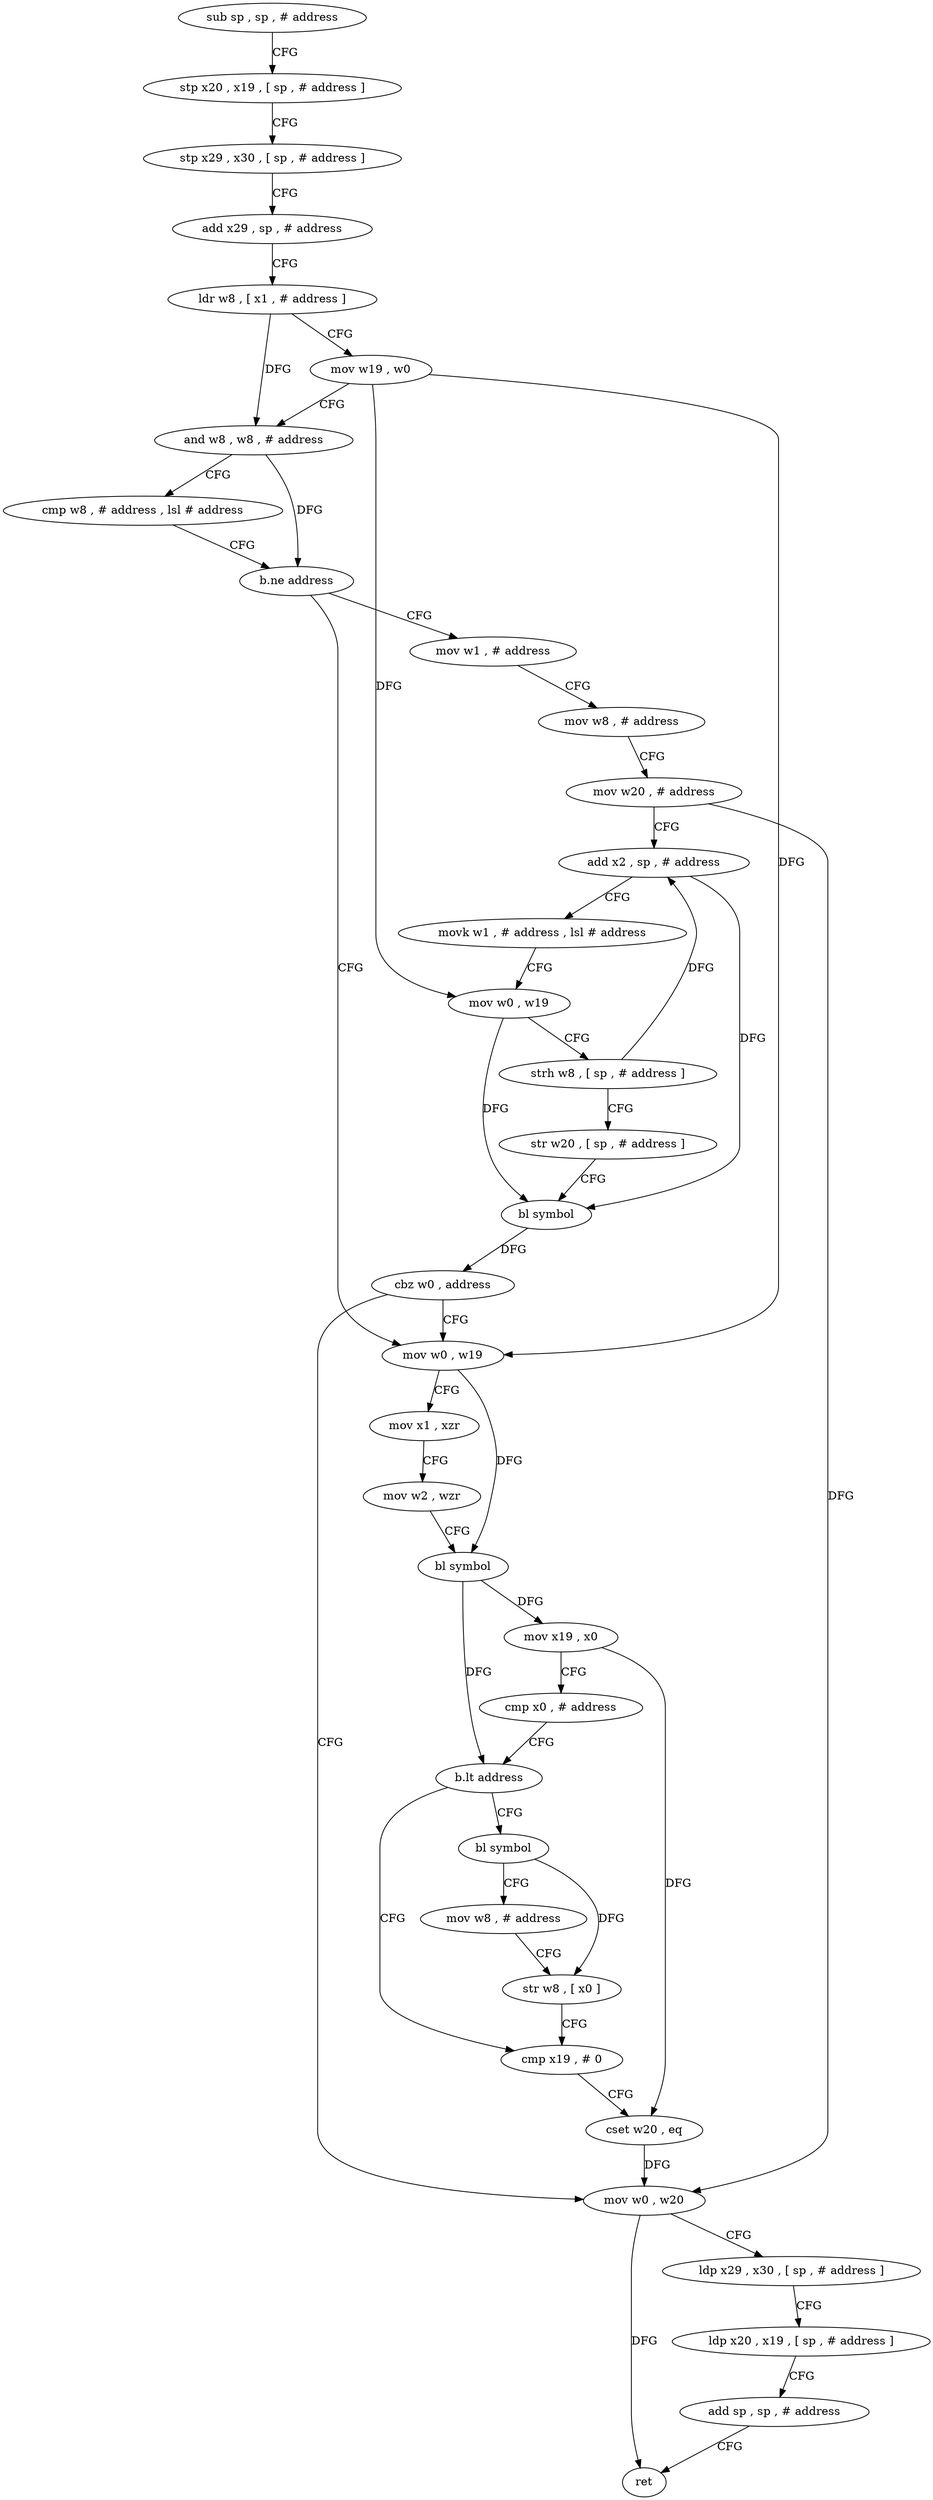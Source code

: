 digraph "func" {
"4207104" [label = "sub sp , sp , # address" ]
"4207108" [label = "stp x20 , x19 , [ sp , # address ]" ]
"4207112" [label = "stp x29 , x30 , [ sp , # address ]" ]
"4207116" [label = "add x29 , sp , # address" ]
"4207120" [label = "ldr w8 , [ x1 , # address ]" ]
"4207124" [label = "mov w19 , w0" ]
"4207128" [label = "and w8 , w8 , # address" ]
"4207132" [label = "cmp w8 , # address , lsl # address" ]
"4207136" [label = "b.ne address" ]
"4207180" [label = "mov w0 , w19" ]
"4207140" [label = "mov w1 , # address" ]
"4207184" [label = "mov x1 , xzr" ]
"4207188" [label = "mov w2 , wzr" ]
"4207192" [label = "bl symbol" ]
"4207196" [label = "mov x19 , x0" ]
"4207200" [label = "cmp x0 , # address" ]
"4207204" [label = "b.lt address" ]
"4207220" [label = "cmp x19 , # 0" ]
"4207208" [label = "bl symbol" ]
"4207144" [label = "mov w8 , # address" ]
"4207148" [label = "mov w20 , # address" ]
"4207152" [label = "add x2 , sp , # address" ]
"4207156" [label = "movk w1 , # address , lsl # address" ]
"4207160" [label = "mov w0 , w19" ]
"4207164" [label = "strh w8 , [ sp , # address ]" ]
"4207168" [label = "str w20 , [ sp , # address ]" ]
"4207172" [label = "bl symbol" ]
"4207176" [label = "cbz w0 , address" ]
"4207228" [label = "mov w0 , w20" ]
"4207224" [label = "cset w20 , eq" ]
"4207212" [label = "mov w8 , # address" ]
"4207216" [label = "str w8 , [ x0 ]" ]
"4207232" [label = "ldp x29 , x30 , [ sp , # address ]" ]
"4207236" [label = "ldp x20 , x19 , [ sp , # address ]" ]
"4207240" [label = "add sp , sp , # address" ]
"4207244" [label = "ret" ]
"4207104" -> "4207108" [ label = "CFG" ]
"4207108" -> "4207112" [ label = "CFG" ]
"4207112" -> "4207116" [ label = "CFG" ]
"4207116" -> "4207120" [ label = "CFG" ]
"4207120" -> "4207124" [ label = "CFG" ]
"4207120" -> "4207128" [ label = "DFG" ]
"4207124" -> "4207128" [ label = "CFG" ]
"4207124" -> "4207180" [ label = "DFG" ]
"4207124" -> "4207160" [ label = "DFG" ]
"4207128" -> "4207132" [ label = "CFG" ]
"4207128" -> "4207136" [ label = "DFG" ]
"4207132" -> "4207136" [ label = "CFG" ]
"4207136" -> "4207180" [ label = "CFG" ]
"4207136" -> "4207140" [ label = "CFG" ]
"4207180" -> "4207184" [ label = "CFG" ]
"4207180" -> "4207192" [ label = "DFG" ]
"4207140" -> "4207144" [ label = "CFG" ]
"4207184" -> "4207188" [ label = "CFG" ]
"4207188" -> "4207192" [ label = "CFG" ]
"4207192" -> "4207196" [ label = "DFG" ]
"4207192" -> "4207204" [ label = "DFG" ]
"4207196" -> "4207200" [ label = "CFG" ]
"4207196" -> "4207224" [ label = "DFG" ]
"4207200" -> "4207204" [ label = "CFG" ]
"4207204" -> "4207220" [ label = "CFG" ]
"4207204" -> "4207208" [ label = "CFG" ]
"4207220" -> "4207224" [ label = "CFG" ]
"4207208" -> "4207212" [ label = "CFG" ]
"4207208" -> "4207216" [ label = "DFG" ]
"4207144" -> "4207148" [ label = "CFG" ]
"4207148" -> "4207152" [ label = "CFG" ]
"4207148" -> "4207228" [ label = "DFG" ]
"4207152" -> "4207156" [ label = "CFG" ]
"4207152" -> "4207172" [ label = "DFG" ]
"4207156" -> "4207160" [ label = "CFG" ]
"4207160" -> "4207164" [ label = "CFG" ]
"4207160" -> "4207172" [ label = "DFG" ]
"4207164" -> "4207168" [ label = "CFG" ]
"4207164" -> "4207152" [ label = "DFG" ]
"4207168" -> "4207172" [ label = "CFG" ]
"4207172" -> "4207176" [ label = "DFG" ]
"4207176" -> "4207228" [ label = "CFG" ]
"4207176" -> "4207180" [ label = "CFG" ]
"4207228" -> "4207232" [ label = "CFG" ]
"4207228" -> "4207244" [ label = "DFG" ]
"4207224" -> "4207228" [ label = "DFG" ]
"4207212" -> "4207216" [ label = "CFG" ]
"4207216" -> "4207220" [ label = "CFG" ]
"4207232" -> "4207236" [ label = "CFG" ]
"4207236" -> "4207240" [ label = "CFG" ]
"4207240" -> "4207244" [ label = "CFG" ]
}
